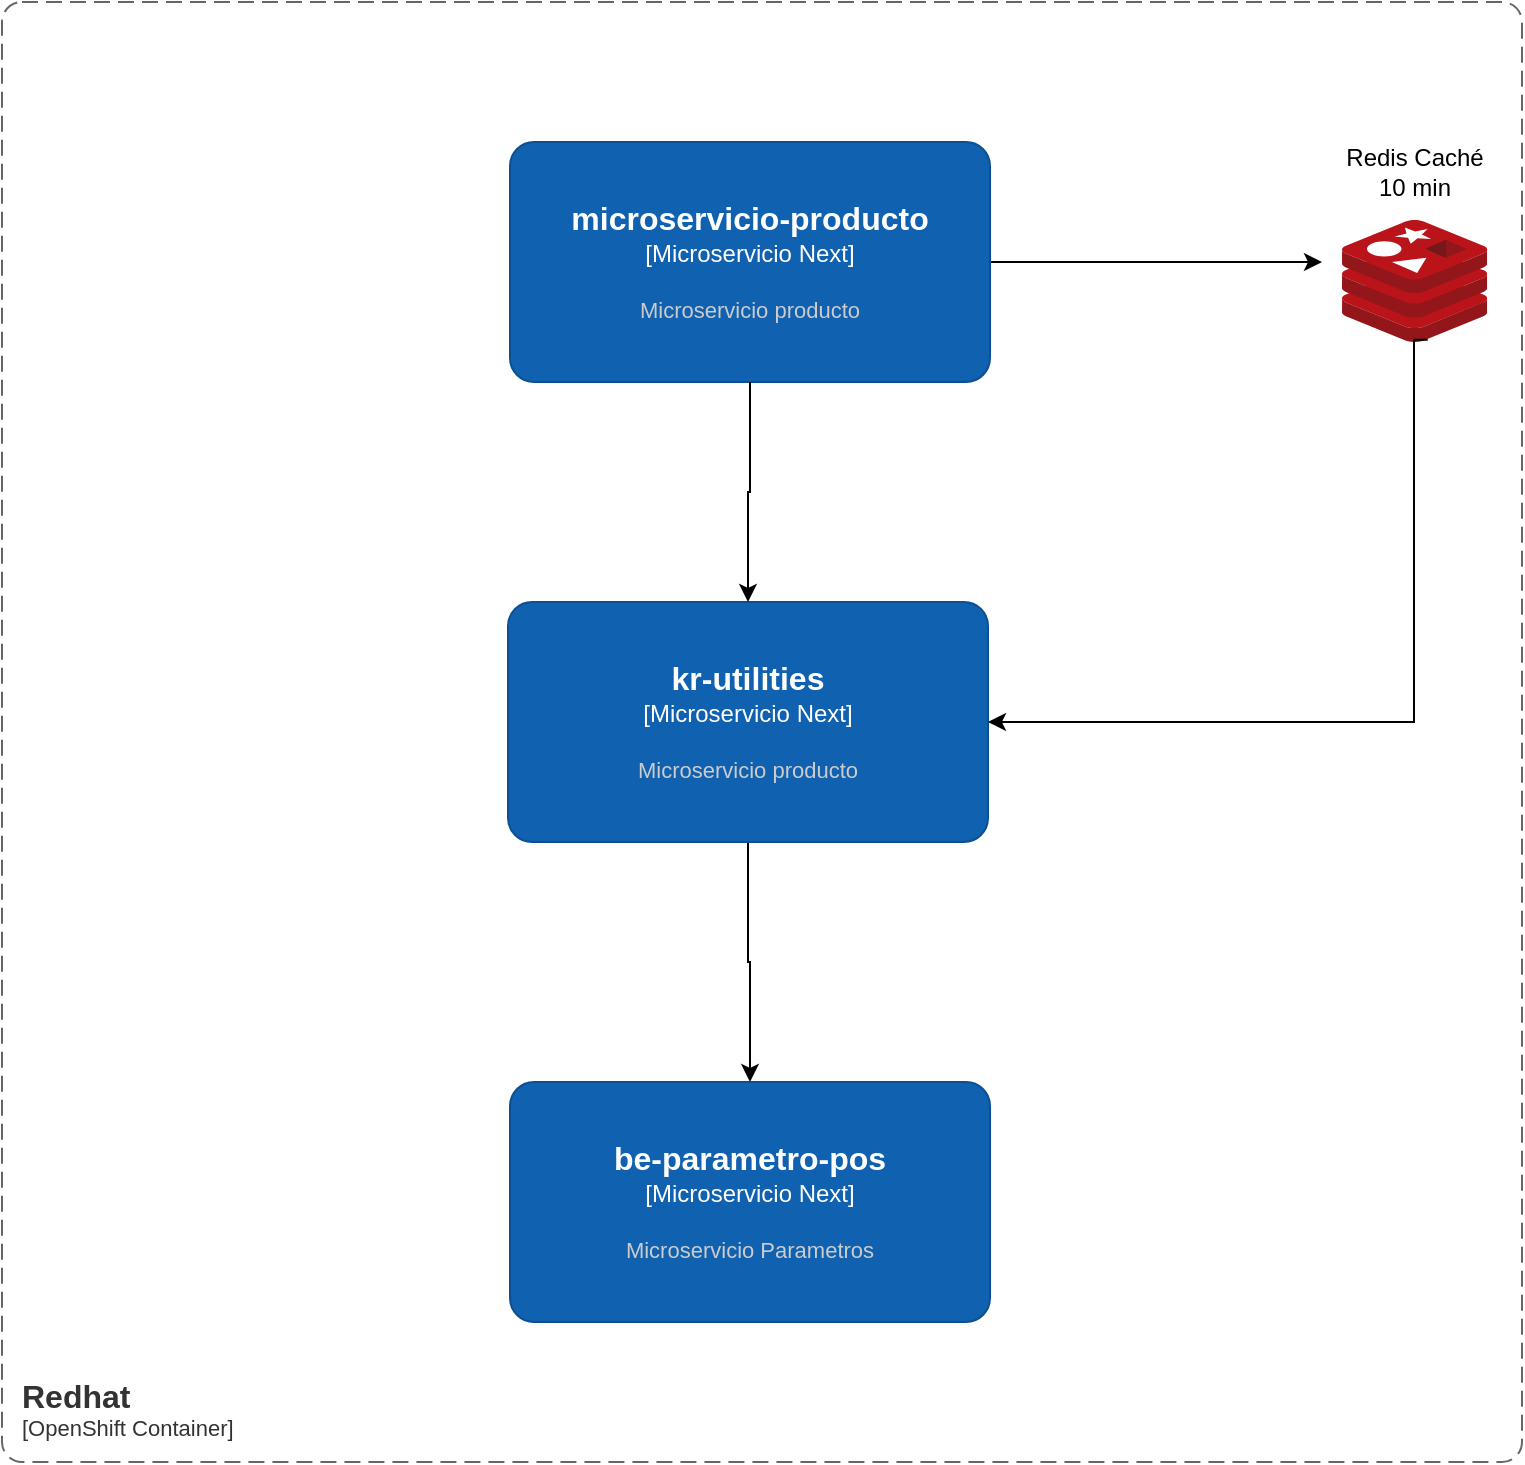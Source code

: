<mxfile version="24.6.5" type="github" pages="2">
  <diagram name="C1" id="GL7d9_VAuksZSaH84L-C">
    <mxGraphModel dx="1379" dy="622" grid="1" gridSize="10" guides="1" tooltips="1" connect="1" arrows="1" fold="1" page="1" pageScale="1" pageWidth="827" pageHeight="1169" math="0" shadow="0">
      <root>
        <mxCell id="0" />
        <mxCell id="1" parent="0" />
        <mxCell id="V5Oehv6NJtSCwbE99p38-4" style="edgeStyle=orthogonalEdgeStyle;rounded=0;orthogonalLoop=1;jettySize=auto;html=1;" edge="1" parent="1" source="BQEfWnyLCw-tACNYt-Dj-2">
          <mxGeometry relative="1" as="geometry">
            <mxPoint x="700" y="390" as="targetPoint" />
          </mxGeometry>
        </mxCell>
        <object placeholders="1" c4Name="microservicio-producto" c4Type="Microservicio Next" c4Description="Microservicio producto" label="&lt;font style=&quot;font-size: 16px&quot;&gt;&lt;b&gt;%c4Name%&lt;/b&gt;&lt;/font&gt;&lt;div&gt;[%c4Type%]&lt;/div&gt;&lt;br&gt;&lt;div&gt;&lt;font style=&quot;font-size: 11px&quot;&gt;&lt;font color=&quot;#cccccc&quot;&gt;%c4Description%&lt;/font&gt;&lt;/div&gt;" id="BQEfWnyLCw-tACNYt-Dj-2">
          <mxCell style="rounded=1;whiteSpace=wrap;html=1;labelBackgroundColor=none;fillColor=#1061B0;fontColor=#ffffff;align=center;arcSize=10;strokeColor=#0D5091;metaEdit=1;resizable=0;points=[[0.25,0,0],[0.5,0,0],[0.75,0,0],[1,0.25,0],[1,0.5,0],[1,0.75,0],[0.75,1,0],[0.5,1,0],[0.25,1,0],[0,0.75,0],[0,0.5,0],[0,0.25,0]];" vertex="1" parent="1">
            <mxGeometry x="294" y="330" width="240" height="120" as="geometry" />
          </mxCell>
        </object>
        <object placeholders="1" c4Name="Redhat" c4Type="Container" c4Application="OpenShift Container" label="&lt;font style=&quot;font-size: 16px&quot;&gt;&lt;b&gt;&lt;div style=&quot;text-align: left&quot;&gt;%c4Name%&lt;/div&gt;&lt;/b&gt;&lt;/font&gt;&lt;div style=&quot;text-align: left&quot;&gt;[%c4Application%]&lt;/div&gt;" id="BQEfWnyLCw-tACNYt-Dj-4">
          <mxCell style="rounded=1;fontSize=11;whiteSpace=wrap;html=1;dashed=1;arcSize=20;fillColor=none;strokeColor=#666666;fontColor=#333333;labelBackgroundColor=none;align=left;verticalAlign=bottom;labelBorderColor=none;spacingTop=0;spacing=10;dashPattern=8 4;metaEdit=1;rotatable=0;perimeter=rectanglePerimeter;noLabel=0;labelPadding=0;allowArrows=0;connectable=0;expand=0;recursiveResize=0;editable=1;pointerEvents=0;absoluteArcSize=1;points=[[0.25,0,0],[0.5,0,0],[0.75,0,0],[1,0.25,0],[1,0.5,0],[1,0.75,0],[0.75,1,0],[0.5,1,0],[0.25,1,0],[0,0.75,0],[0,0.5,0],[0,0.25,0]];" vertex="1" parent="1">
            <mxGeometry x="40" y="260" width="760" height="730" as="geometry" />
          </mxCell>
        </object>
        <mxCell id="V5Oehv6NJtSCwbE99p38-2" style="edgeStyle=orthogonalEdgeStyle;rounded=0;orthogonalLoop=1;jettySize=auto;html=1;" edge="1" parent="1" source="BQEfWnyLCw-tACNYt-Dj-5" target="V5Oehv6NJtSCwbE99p38-1">
          <mxGeometry relative="1" as="geometry" />
        </mxCell>
        <object placeholders="1" c4Name="kr-utilities" c4Type="Microservicio Next" c4Description="Microservicio producto" label="&lt;font style=&quot;font-size: 16px&quot;&gt;&lt;b&gt;%c4Name%&lt;/b&gt;&lt;/font&gt;&lt;div&gt;[%c4Type%]&lt;/div&gt;&lt;br&gt;&lt;div&gt;&lt;font style=&quot;font-size: 11px&quot;&gt;&lt;font color=&quot;#cccccc&quot;&gt;%c4Description%&lt;/font&gt;&lt;/div&gt;" id="BQEfWnyLCw-tACNYt-Dj-5">
          <mxCell style="rounded=1;whiteSpace=wrap;html=1;labelBackgroundColor=none;fillColor=#1061B0;fontColor=#ffffff;align=center;arcSize=10;strokeColor=#0D5091;metaEdit=1;resizable=0;points=[[0.25,0,0],[0.5,0,0],[0.75,0,0],[1,0.25,0],[1,0.5,0],[1,0.75,0],[0.75,1,0],[0.5,1,0],[0.25,1,0],[0,0.75,0],[0,0.5,0],[0,0.25,0]];" vertex="1" parent="1">
            <mxGeometry x="293" y="560" width="240" height="120" as="geometry" />
          </mxCell>
        </object>
        <mxCell id="BQEfWnyLCw-tACNYt-Dj-6" style="edgeStyle=orthogonalEdgeStyle;rounded=0;orthogonalLoop=1;jettySize=auto;html=1;entryX=0.5;entryY=0;entryDx=0;entryDy=0;entryPerimeter=0;" edge="1" parent="1" source="BQEfWnyLCw-tACNYt-Dj-2" target="BQEfWnyLCw-tACNYt-Dj-5">
          <mxGeometry relative="1" as="geometry" />
        </mxCell>
        <object placeholders="1" c4Name="be-parametro-pos" c4Type="Microservicio Next" c4Description="Microservicio Parametros" label="&lt;font style=&quot;font-size: 16px&quot;&gt;&lt;b&gt;%c4Name%&lt;/b&gt;&lt;/font&gt;&lt;div&gt;[%c4Type%]&lt;/div&gt;&lt;br&gt;&lt;div&gt;&lt;font style=&quot;font-size: 11px&quot;&gt;&lt;font color=&quot;#cccccc&quot;&gt;%c4Description%&lt;/font&gt;&lt;/div&gt;" id="V5Oehv6NJtSCwbE99p38-1">
          <mxCell style="rounded=1;whiteSpace=wrap;html=1;labelBackgroundColor=none;fillColor=#1061B0;fontColor=#ffffff;align=center;arcSize=10;strokeColor=#0D5091;metaEdit=1;resizable=0;points=[[0.25,0,0],[0.5,0,0],[0.75,0,0],[1,0.25,0],[1,0.5,0],[1,0.75,0],[0.75,1,0],[0.5,1,0],[0.25,1,0],[0,0.75,0],[0,0.5,0],[0,0.25,0]];" vertex="1" parent="1">
            <mxGeometry x="294" y="800" width="240" height="120" as="geometry" />
          </mxCell>
        </object>
        <mxCell id="V5Oehv6NJtSCwbE99p38-3" value="" style="image;sketch=0;aspect=fixed;html=1;points=[];align=center;fontSize=12;image=img/lib/mscae/Cache_Redis_Product.svg;" vertex="1" parent="1">
          <mxGeometry x="710" y="369" width="72.62" height="61" as="geometry" />
        </mxCell>
        <mxCell id="V5Oehv6NJtSCwbE99p38-5" style="edgeStyle=orthogonalEdgeStyle;rounded=0;orthogonalLoop=1;jettySize=auto;html=1;entryX=1;entryY=0.5;entryDx=0;entryDy=0;entryPerimeter=0;exitX=0.59;exitY=0.982;exitDx=0;exitDy=0;exitPerimeter=0;" edge="1" parent="1" source="V5Oehv6NJtSCwbE99p38-3" target="BQEfWnyLCw-tACNYt-Dj-5">
          <mxGeometry relative="1" as="geometry">
            <mxPoint x="740" y="440" as="sourcePoint" />
            <Array as="points">
              <mxPoint x="746" y="429" />
              <mxPoint x="746" y="620" />
            </Array>
          </mxGeometry>
        </mxCell>
        <mxCell id="V5Oehv6NJtSCwbE99p38-6" value="Redis Caché&lt;div&gt;10 min&lt;/div&gt;" style="text;html=1;align=center;verticalAlign=middle;resizable=0;points=[];autosize=1;strokeColor=none;fillColor=none;" vertex="1" parent="1">
          <mxGeometry x="701.31" y="325" width="90" height="40" as="geometry" />
        </mxCell>
      </root>
    </mxGraphModel>
  </diagram>
  <diagram name="C2" id="lShYufuQPvATHnu9fSP4">
    <mxGraphModel dx="1517" dy="684" grid="1" gridSize="10" guides="1" tooltips="1" connect="1" arrows="1" fold="1" page="1" pageScale="1" pageWidth="827" pageHeight="1169" math="0" shadow="0">
      <root>
        <mxCell id="269Zjdmbjs7N0CEopQCV-0" />
        <mxCell id="269Zjdmbjs7N0CEopQCV-1" parent="269Zjdmbjs7N0CEopQCV-0" />
        <object placeholders="1" c4Name="Java Application" c4Type="Next" c4Description="Microservicio" label="&lt;font style=&quot;font-size: 16px&quot;&gt;&lt;b&gt;%c4Name%&lt;/b&gt;&lt;/font&gt;&lt;div&gt;[%c4Type%]&lt;/div&gt;&lt;br&gt;&lt;div&gt;&lt;font style=&quot;font-size: 11px&quot;&gt;&lt;font color=&quot;#cccccc&quot;&gt;%c4Description%&lt;/font&gt;&lt;/div&gt;" id="269Zjdmbjs7N0CEopQCV-3">
          <mxCell style="rounded=1;whiteSpace=wrap;html=1;labelBackgroundColor=none;fillColor=#1061B0;fontColor=#ffffff;align=center;arcSize=10;strokeColor=#0D5091;metaEdit=1;resizable=0;points=[[0.25,0,0],[0.5,0,0],[0.75,0,0],[1,0.25,0],[1,0.5,0],[1,0.75,0],[0.75,1,0],[0.5,1,0],[0.25,1,0],[0,0.75,0],[0,0.5,0],[0,0.25,0]];" vertex="1" parent="269Zjdmbjs7N0CEopQCV-1">
            <mxGeometry x="74" y="380" width="240" height="120" as="geometry" />
          </mxCell>
        </object>
        <object placeholders="1" c4Name="Redhat" c4Type="Container" c4Application="OpenShift Container" label="&lt;font style=&quot;font-size: 16px&quot;&gt;&lt;b&gt;&lt;div style=&quot;text-align: left&quot;&gt;%c4Name%&lt;/div&gt;&lt;/b&gt;&lt;/font&gt;&lt;div style=&quot;text-align: left&quot;&gt;[%c4Application%]&lt;/div&gt;" id="269Zjdmbjs7N0CEopQCV-5">
          <mxCell style="rounded=1;fontSize=11;whiteSpace=wrap;html=1;dashed=1;arcSize=20;fillColor=none;strokeColor=#666666;fontColor=#333333;labelBackgroundColor=none;align=left;verticalAlign=bottom;labelBorderColor=none;spacingTop=0;spacing=10;dashPattern=8 4;metaEdit=1;rotatable=0;perimeter=rectanglePerimeter;noLabel=0;labelPadding=0;allowArrows=0;connectable=0;expand=0;recursiveResize=0;editable=1;pointerEvents=0;absoluteArcSize=1;points=[[0.25,0,0],[0.5,0,0],[0.75,0,0],[1,0.25,0],[1,0.5,0],[1,0.75,0],[0.75,1,0],[0.5,1,0],[0.25,1,0],[0,0.75,0],[0,0.5,0],[0,0.25,0]];" vertex="1" parent="269Zjdmbjs7N0CEopQCV-1">
            <mxGeometry x="40" y="260" width="1190" height="680" as="geometry" />
          </mxCell>
        </object>
        <object placeholders="1" c4Name="kr-utilities" c4Type="Microservicio Next" c4Description="/v1/dates" label="&lt;font style=&quot;font-size: 16px&quot;&gt;&lt;b&gt;%c4Name%&lt;/b&gt;&lt;/font&gt;&lt;div&gt;[%c4Type%]&lt;/div&gt;&lt;br&gt;&lt;div&gt;&lt;font style=&quot;font-size: 11px&quot;&gt;&lt;font color=&quot;#cccccc&quot;&gt;%c4Description%&lt;/font&gt;&lt;/div&gt;" id="269Zjdmbjs7N0CEopQCV-6">
          <mxCell style="rounded=1;whiteSpace=wrap;html=1;labelBackgroundColor=none;fillColor=#1061B0;fontColor=#ffffff;align=center;arcSize=10;strokeColor=#0D5091;metaEdit=1;resizable=0;points=[[0.25,0,0],[0.5,0,0],[0.75,0,0],[1,0.25,0],[1,0.5,0],[1,0.75,0],[0.75,1,0],[0.5,1,0],[0.25,1,0],[0,0.75,0],[0,0.5,0],[0,0.25,0]];" vertex="1" parent="269Zjdmbjs7N0CEopQCV-1">
            <mxGeometry x="530" y="380" width="240" height="120" as="geometry" />
          </mxCell>
        </object>
        <mxCell id="269Zjdmbjs7N0CEopQCV-7" style="edgeStyle=orthogonalEdgeStyle;rounded=0;orthogonalLoop=1;jettySize=auto;html=1;entryX=0;entryY=0.5;entryDx=0;entryDy=0;entryPerimeter=0;" edge="1" parent="269Zjdmbjs7N0CEopQCV-1" source="269Zjdmbjs7N0CEopQCV-3" target="byqV08XQO-LNmOoqYMPN-0">
          <mxGeometry relative="1" as="geometry" />
        </mxCell>
        <object placeholders="1" c4Name="kr-dates-lib" c4Type="Library" c4Description="Digital bank Library" label="&lt;font style=&quot;font-size: 16px&quot;&gt;&lt;b&gt;%c4Name%&lt;/b&gt;&lt;/font&gt;&lt;div&gt;[%c4Type%]&lt;/div&gt;&lt;br&gt;&lt;div&gt;&lt;font style=&quot;font-size: 11px&quot;&gt;&lt;font color=&quot;#cccccc&quot;&gt;%c4Description%&lt;/font&gt;&lt;/div&gt;" id="byqV08XQO-LNmOoqYMPN-0">
          <mxCell style="rounded=1;whiteSpace=wrap;html=1;labelBackgroundColor=none;fillColor=#8C8496;fontColor=#ffffff;align=center;arcSize=10;strokeColor=#736782;metaEdit=1;resizable=0;points=[[0.25,0,0],[0.5,0,0],[0.75,0,0],[1,0.25,0],[1,0.5,0],[1,0.75,0],[0.75,1,0],[0.5,1,0],[0.25,1,0],[0,0.75,0],[0,0.5,0],[0,0.25,0]];" vertex="1" parent="269Zjdmbjs7N0CEopQCV-1">
            <mxGeometry x="300" y="600" width="240" height="120" as="geometry" />
          </mxCell>
        </object>
        <mxCell id="byqV08XQO-LNmOoqYMPN-1" style="edgeStyle=orthogonalEdgeStyle;rounded=0;orthogonalLoop=1;jettySize=auto;html=1;entryX=0.5;entryY=1;entryDx=0;entryDy=0;entryPerimeter=0;" edge="1" parent="269Zjdmbjs7N0CEopQCV-1" source="byqV08XQO-LNmOoqYMPN-0" target="269Zjdmbjs7N0CEopQCV-6">
          <mxGeometry relative="1" as="geometry">
            <Array as="points">
              <mxPoint x="650" y="660" />
            </Array>
          </mxGeometry>
        </mxCell>
        <mxCell id="3FSc2eBNiNQARKp0qt4W-0" value="" style="image;sketch=0;aspect=fixed;html=1;points=[];align=center;fontSize=12;image=img/lib/mscae/Cache_Redis_Product.svg;" vertex="1" parent="269Zjdmbjs7N0CEopQCV-1">
          <mxGeometry x="383.69" y="804" width="72.62" height="61" as="geometry" />
        </mxCell>
        <mxCell id="3FSc2eBNiNQARKp0qt4W-1" value="Redis Caché&lt;div&gt;10 min&lt;/div&gt;" style="text;html=1;align=center;verticalAlign=middle;resizable=0;points=[];autosize=1;strokeColor=none;fillColor=none;" vertex="1" parent="269Zjdmbjs7N0CEopQCV-1">
          <mxGeometry x="375.0" y="760" width="90" height="40" as="geometry" />
        </mxCell>
        <mxCell id="3FSc2eBNiNQARKp0qt4W-2" style="edgeStyle=orthogonalEdgeStyle;rounded=0;orthogonalLoop=1;jettySize=auto;html=1;exitX=0.25;exitY=1;exitDx=0;exitDy=0;exitPerimeter=0;entryX=0.004;entryY=0.492;entryDx=0;entryDy=0;entryPerimeter=0;" edge="1" parent="269Zjdmbjs7N0CEopQCV-1" source="byqV08XQO-LNmOoqYMPN-0" target="3FSc2eBNiNQARKp0qt4W-0">
          <mxGeometry relative="1" as="geometry" />
        </mxCell>
        <mxCell id="3FSc2eBNiNQARKp0qt4W-3" style="edgeStyle=orthogonalEdgeStyle;rounded=0;orthogonalLoop=1;jettySize=auto;html=1;entryX=0.75;entryY=1;entryDx=0;entryDy=0;entryPerimeter=0;" edge="1" parent="269Zjdmbjs7N0CEopQCV-1" source="3FSc2eBNiNQARKp0qt4W-0" target="byqV08XQO-LNmOoqYMPN-0">
          <mxGeometry relative="1" as="geometry">
            <Array as="points">
              <mxPoint x="480" y="835" />
            </Array>
          </mxGeometry>
        </mxCell>
        <object placeholders="1" c4Name="be-parametro-pos" c4Type="Microservicio Next" c4Description="/parametro/general/busqueda/id/{id}" label="&lt;font style=&quot;font-size: 16px&quot;&gt;&lt;b&gt;%c4Name%&lt;/b&gt;&lt;/font&gt;&lt;div&gt;[%c4Type%]&lt;/div&gt;&lt;br&gt;&lt;div&gt;&lt;font style=&quot;font-size: 11px&quot;&gt;&lt;font color=&quot;#cccccc&quot;&gt;%c4Description%&lt;/font&gt;&lt;/div&gt;" id="3FSc2eBNiNQARKp0qt4W-4">
          <mxCell style="rounded=1;whiteSpace=wrap;html=1;labelBackgroundColor=none;fillColor=#1061B0;fontColor=#ffffff;align=center;arcSize=10;strokeColor=#0D5091;metaEdit=1;resizable=0;points=[[0.25,0,0],[0.5,0,0],[0.75,0,0],[1,0.25,0],[1,0.5,0],[1,0.75,0],[0.75,1,0],[0.5,1,0],[0.25,1,0],[0,0.75,0],[0,0.5,0],[0,0.25,0]];" vertex="1" parent="269Zjdmbjs7N0CEopQCV-1">
            <mxGeometry x="900" y="380" width="240" height="120" as="geometry" />
          </mxCell>
        </object>
        <mxCell id="3FSc2eBNiNQARKp0qt4W-5" style="edgeStyle=orthogonalEdgeStyle;rounded=0;orthogonalLoop=1;jettySize=auto;html=1;entryX=0;entryY=0.5;entryDx=0;entryDy=0;entryPerimeter=0;" edge="1" parent="269Zjdmbjs7N0CEopQCV-1" source="269Zjdmbjs7N0CEopQCV-6" target="3FSc2eBNiNQARKp0qt4W-4">
          <mxGeometry relative="1" as="geometry" />
        </mxCell>
      </root>
    </mxGraphModel>
  </diagram>
</mxfile>
